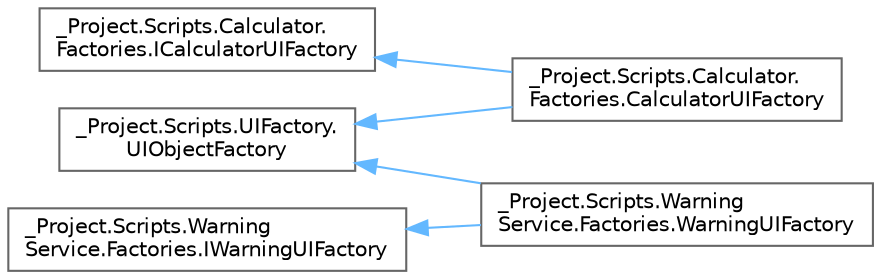 digraph "Graphical Class Hierarchy"
{
 // LATEX_PDF_SIZE
  bgcolor="transparent";
  edge [fontname=Helvetica,fontsize=10,labelfontname=Helvetica,labelfontsize=10];
  node [fontname=Helvetica,fontsize=10,shape=box,height=0.2,width=0.4];
  rankdir="LR";
  Node0 [id="Node000000",label="_Project.Scripts.Calculator.\lFactories.ICalculatorUIFactory",height=0.2,width=0.4,color="grey40", fillcolor="white", style="filled",URL="$interface___project_1_1_scripts_1_1_calculator_1_1_factories_1_1_i_calculator_u_i_factory.html",tooltip="Интерфейс, описывающий методы создания и уничтожения объектов UI калькулятора"];
  Node0 -> Node1 [id="edge8_Node000000_Node000001",dir="back",color="steelblue1",style="solid",tooltip=" "];
  Node1 [id="Node000001",label="_Project.Scripts.Calculator.\lFactories.CalculatorUIFactory",height=0.2,width=0.4,color="grey40", fillcolor="white", style="filled",URL="$class___project_1_1_scripts_1_1_calculator_1_1_factories_1_1_calculator_u_i_factory.html",tooltip="Класс, отвечающий за создание объектов UI калькулятора"];
  Node4 [id="Node000004",label="_Project.Scripts.Warning\lService.Factories.IWarningUIFactory",height=0.2,width=0.4,color="grey40", fillcolor="white", style="filled",URL="$interface___project_1_1_scripts_1_1_warning_service_1_1_factories_1_1_i_warning_u_i_factory.html",tooltip="Интерфейс, описывающий методы создания и уничтожения объектов UI сервиса окна-предупреждения"];
  Node4 -> Node3 [id="edge9_Node000004_Node000003",dir="back",color="steelblue1",style="solid",tooltip=" "];
  Node3 [id="Node000003",label="_Project.Scripts.Warning\lService.Factories.WarningUIFactory",height=0.2,width=0.4,color="grey40", fillcolor="white", style="filled",URL="$class___project_1_1_scripts_1_1_warning_service_1_1_factories_1_1_warning_u_i_factory.html",tooltip="Класс, отвечающий за создание объектов UI сервиса окна-предупреждения"];
  Node2 [id="Node000002",label="_Project.Scripts.UIFactory.\lUIObjectFactory",height=0.2,width=0.4,color="grey40", fillcolor="white", style="filled",URL="$class___project_1_1_scripts_1_1_u_i_factory_1_1_u_i_object_factory.html",tooltip="Универсальный класс-фабрика для создания UI объектов"];
  Node2 -> Node1 [id="edge10_Node000002_Node000001",dir="back",color="steelblue1",style="solid",tooltip=" "];
  Node2 -> Node3 [id="edge11_Node000002_Node000003",dir="back",color="steelblue1",style="solid",tooltip=" "];
}
